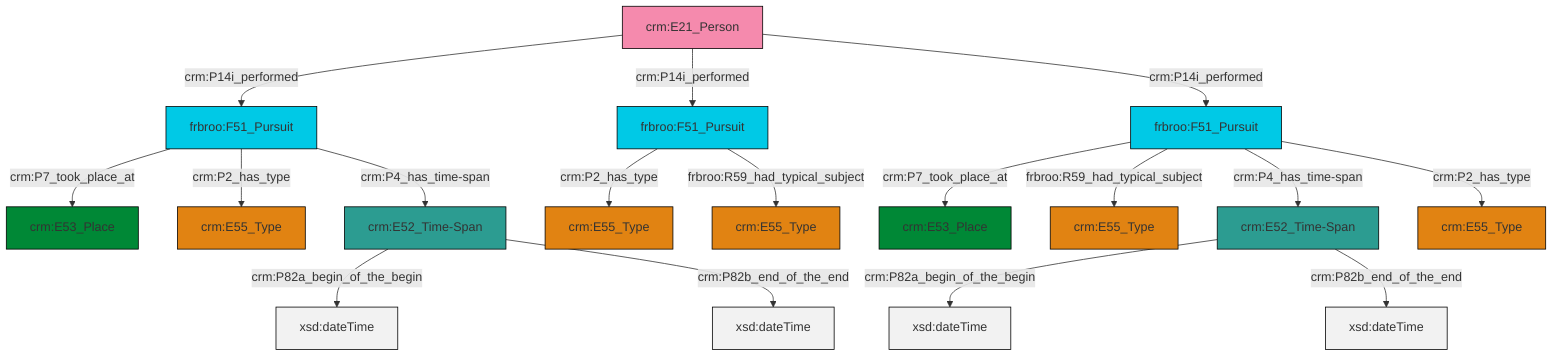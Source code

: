 graph TD
classDef Literal fill:#f2f2f2,stroke:#000000;
classDef CRM_Entity fill:#FFFFFF,stroke:#000000;
classDef Temporal_Entity fill:#00C9E6, stroke:#000000;
classDef Type fill:#E18312, stroke:#000000;
classDef Time-Span fill:#2C9C91, stroke:#000000;
classDef Appellation fill:#FFEB7F, stroke:#000000;
classDef Place fill:#008836, stroke:#000000;
classDef Persistent_Item fill:#B266B2, stroke:#000000;
classDef Conceptual_Object fill:#FFD700, stroke:#000000;
classDef Physical_Thing fill:#D2B48C, stroke:#000000;
classDef Actor fill:#f58aad, stroke:#000000;
classDef PC_Classes fill:#4ce600, stroke:#000000;
classDef Multi fill:#cccccc,stroke:#000000;

0["frbroo:F51_Pursuit"]:::Temporal_Entity -->|crm:P7_took_place_at| 1["crm:E53_Place"]:::Place
4["crm:E52_Time-Span"]:::Time-Span -->|crm:P82a_begin_of_the_begin| 5[xsd:dateTime]:::Literal
2["crm:E52_Time-Span"]:::Time-Span -->|crm:P82a_begin_of_the_begin| 6[xsd:dateTime]:::Literal
0["frbroo:F51_Pursuit"]:::Temporal_Entity -->|frbroo:R59_had_typical_subject| 8["crm:E55_Type"]:::Type
11["crm:E21_Person"]:::Actor -->|crm:P14i_performed| 13["frbroo:F51_Pursuit"]:::Temporal_Entity
0["frbroo:F51_Pursuit"]:::Temporal_Entity -->|crm:P4_has_time-span| 2["crm:E52_Time-Span"]:::Time-Span
4["crm:E52_Time-Span"]:::Time-Span -->|crm:P82b_end_of_the_end| 16[xsd:dateTime]:::Literal
13["frbroo:F51_Pursuit"]:::Temporal_Entity -->|crm:P7_took_place_at| 22["crm:E53_Place"]:::Place
11["crm:E21_Person"]:::Actor -->|crm:P14i_performed| 17["frbroo:F51_Pursuit"]:::Temporal_Entity
13["frbroo:F51_Pursuit"]:::Temporal_Entity -->|crm:P2_has_type| 19["crm:E55_Type"]:::Type
11["crm:E21_Person"]:::Actor -->|crm:P14i_performed| 0["frbroo:F51_Pursuit"]:::Temporal_Entity
0["frbroo:F51_Pursuit"]:::Temporal_Entity -->|crm:P2_has_type| 9["crm:E55_Type"]:::Type
13["frbroo:F51_Pursuit"]:::Temporal_Entity -->|crm:P4_has_time-span| 4["crm:E52_Time-Span"]:::Time-Span
2["crm:E52_Time-Span"]:::Time-Span -->|crm:P82b_end_of_the_end| 29[xsd:dateTime]:::Literal
17["frbroo:F51_Pursuit"]:::Temporal_Entity -->|crm:P2_has_type| 24["crm:E55_Type"]:::Type
17["frbroo:F51_Pursuit"]:::Temporal_Entity -->|frbroo:R59_had_typical_subject| 30["crm:E55_Type"]:::Type